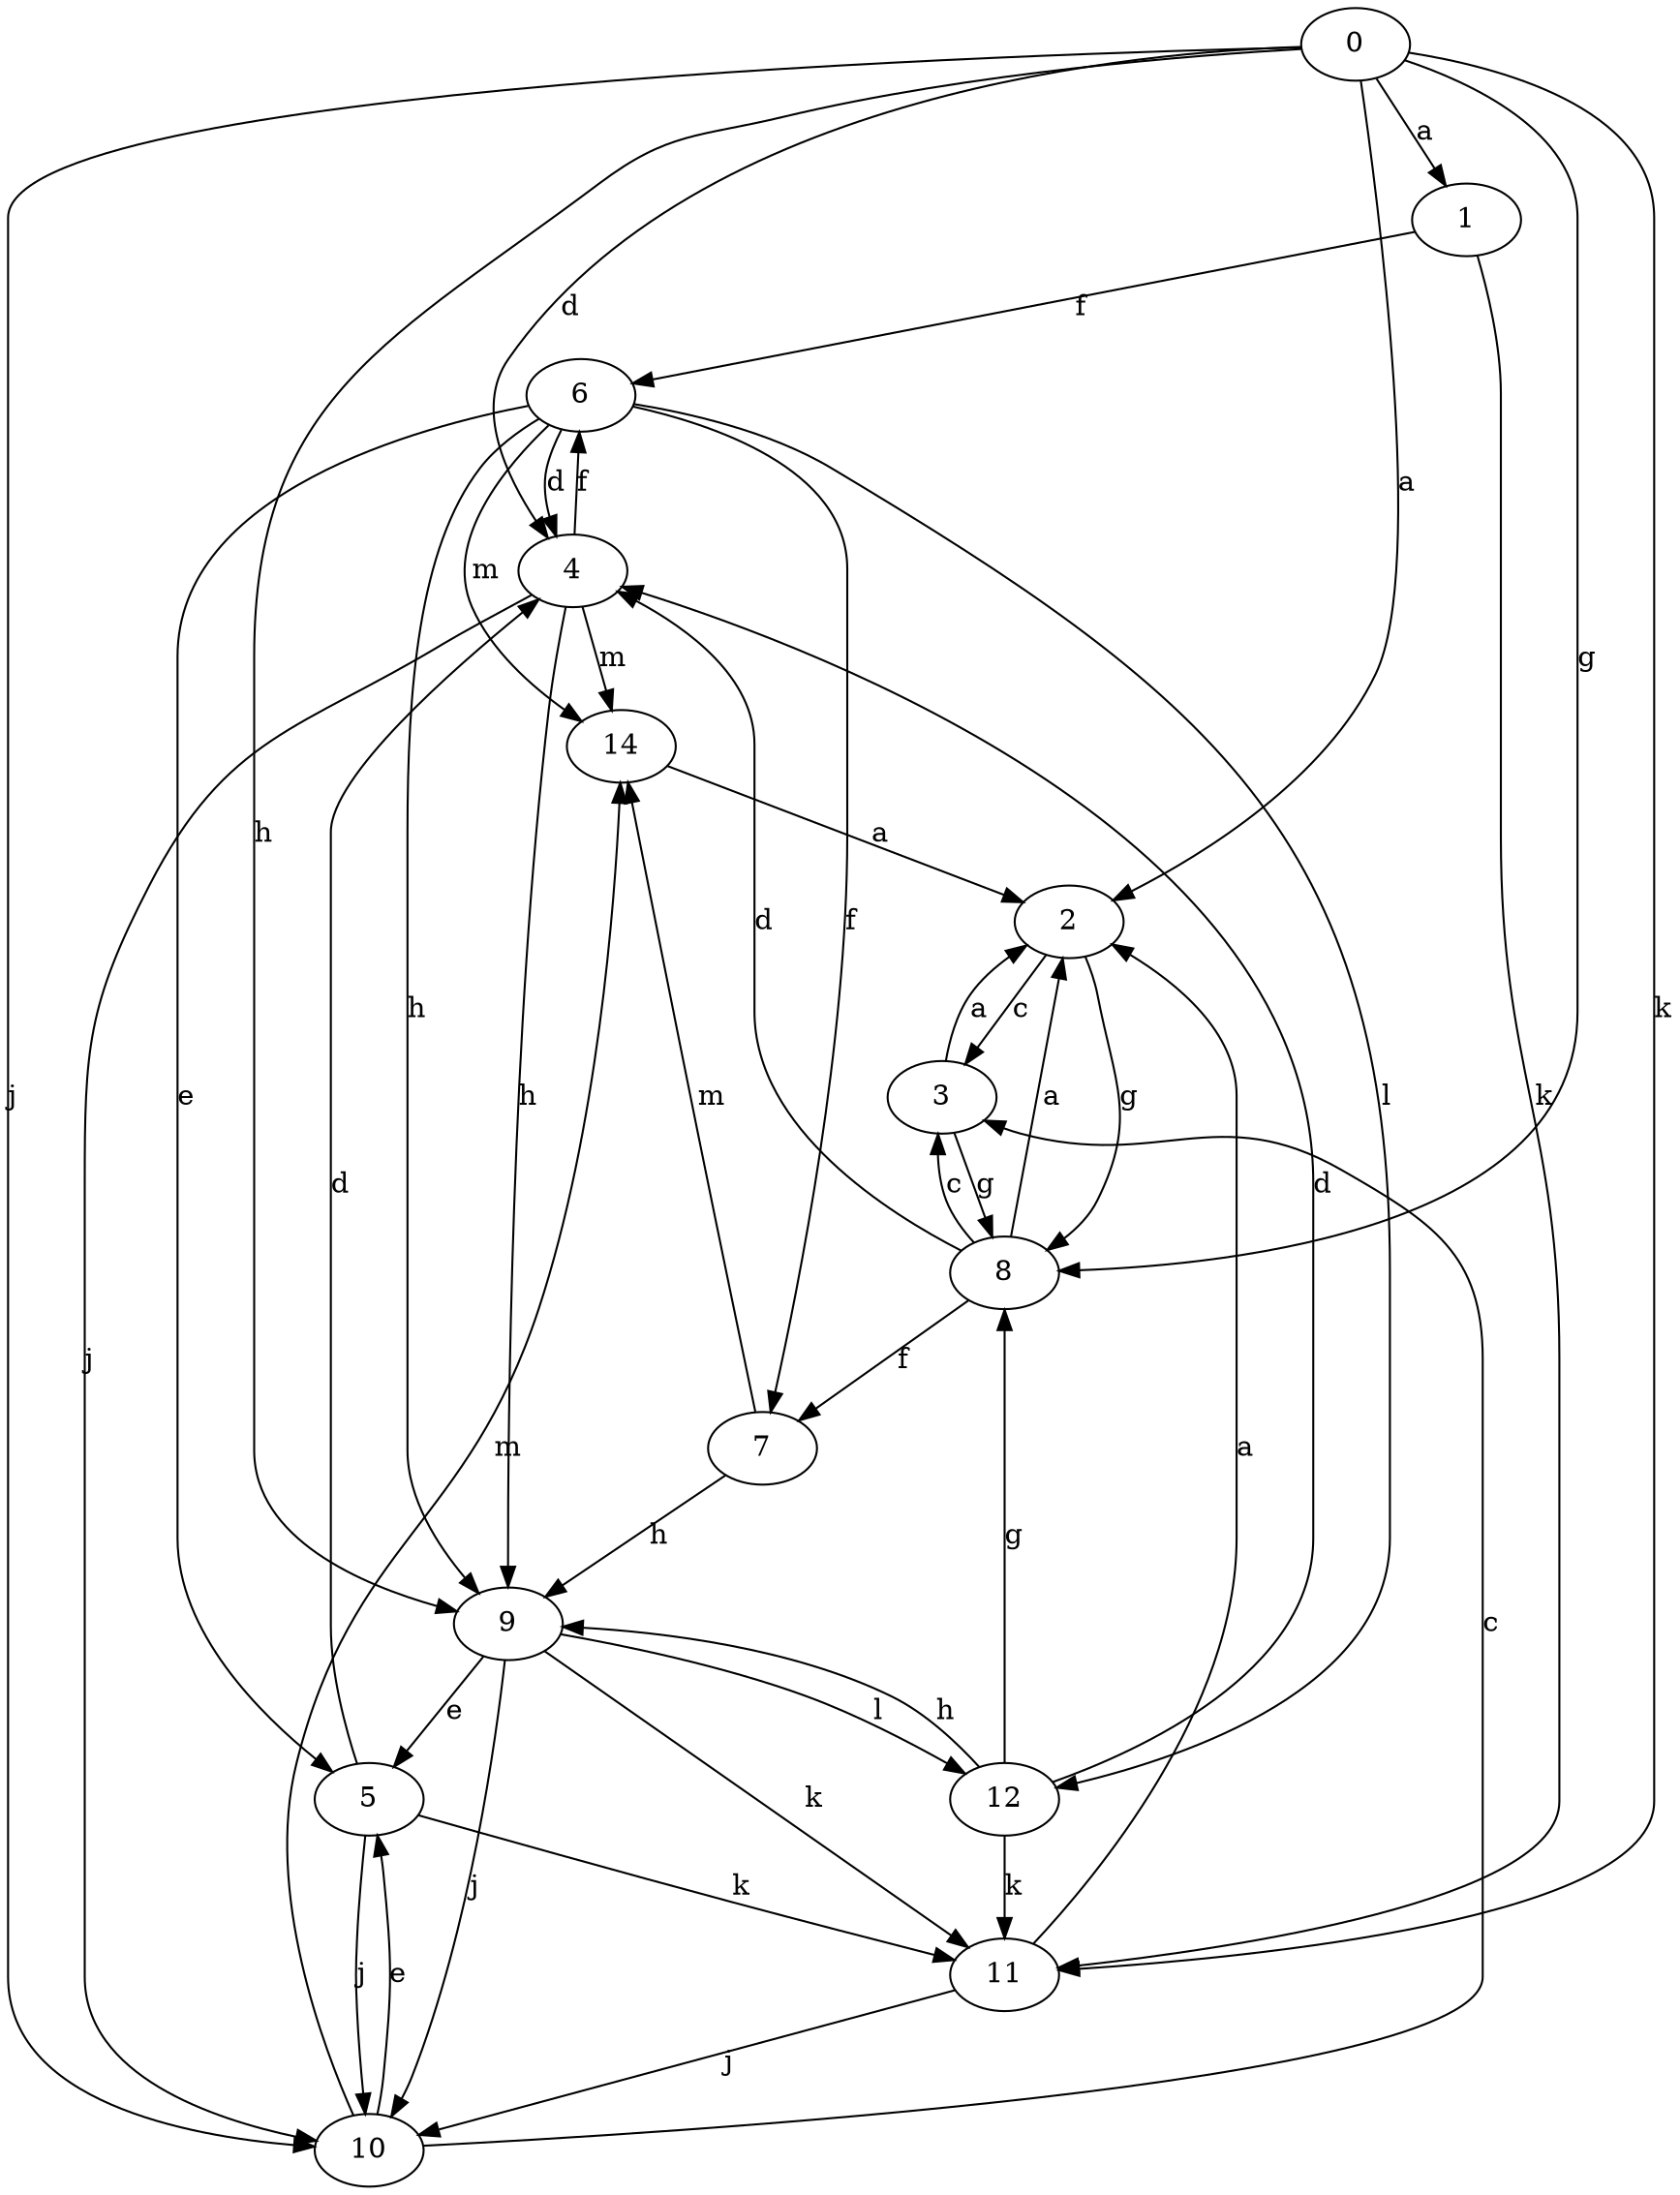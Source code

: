 strict digraph  {
0;
1;
2;
3;
4;
5;
6;
7;
8;
9;
10;
11;
12;
14;
0 -> 1  [label=a];
0 -> 2  [label=a];
0 -> 4  [label=d];
0 -> 8  [label=g];
0 -> 9  [label=h];
0 -> 10  [label=j];
0 -> 11  [label=k];
1 -> 6  [label=f];
1 -> 11  [label=k];
2 -> 3  [label=c];
2 -> 8  [label=g];
3 -> 2  [label=a];
3 -> 8  [label=g];
4 -> 6  [label=f];
4 -> 9  [label=h];
4 -> 10  [label=j];
4 -> 14  [label=m];
5 -> 4  [label=d];
5 -> 10  [label=j];
5 -> 11  [label=k];
6 -> 4  [label=d];
6 -> 5  [label=e];
6 -> 7  [label=f];
6 -> 9  [label=h];
6 -> 12  [label=l];
6 -> 14  [label=m];
7 -> 9  [label=h];
7 -> 14  [label=m];
8 -> 2  [label=a];
8 -> 3  [label=c];
8 -> 4  [label=d];
8 -> 7  [label=f];
9 -> 5  [label=e];
9 -> 10  [label=j];
9 -> 11  [label=k];
9 -> 12  [label=l];
10 -> 3  [label=c];
10 -> 5  [label=e];
10 -> 14  [label=m];
11 -> 2  [label=a];
11 -> 10  [label=j];
12 -> 4  [label=d];
12 -> 8  [label=g];
12 -> 9  [label=h];
12 -> 11  [label=k];
14 -> 2  [label=a];
}
